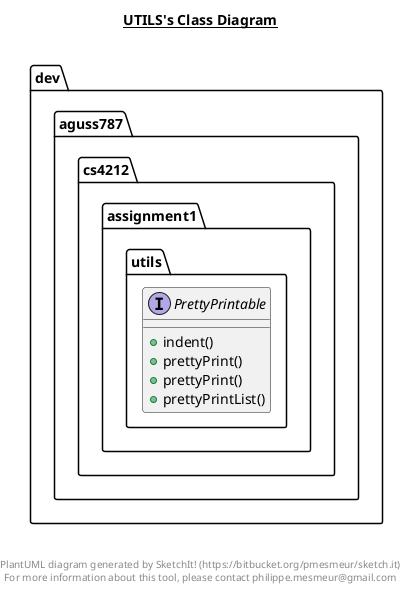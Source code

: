 @startuml

title __UTILS's Class Diagram__\n

  namespace dev.aguss787.cs4212.assignment1 {
    namespace utils {
      interface dev.aguss787.cs4212.assignment1.utils.PrettyPrintable {
          + indent()
          + prettyPrint()
          + prettyPrint()
          + prettyPrintList()
      }
    }
  }
  



right footer


PlantUML diagram generated by SketchIt! (https://bitbucket.org/pmesmeur/sketch.it)
For more information about this tool, please contact philippe.mesmeur@gmail.com
endfooter

@enduml
